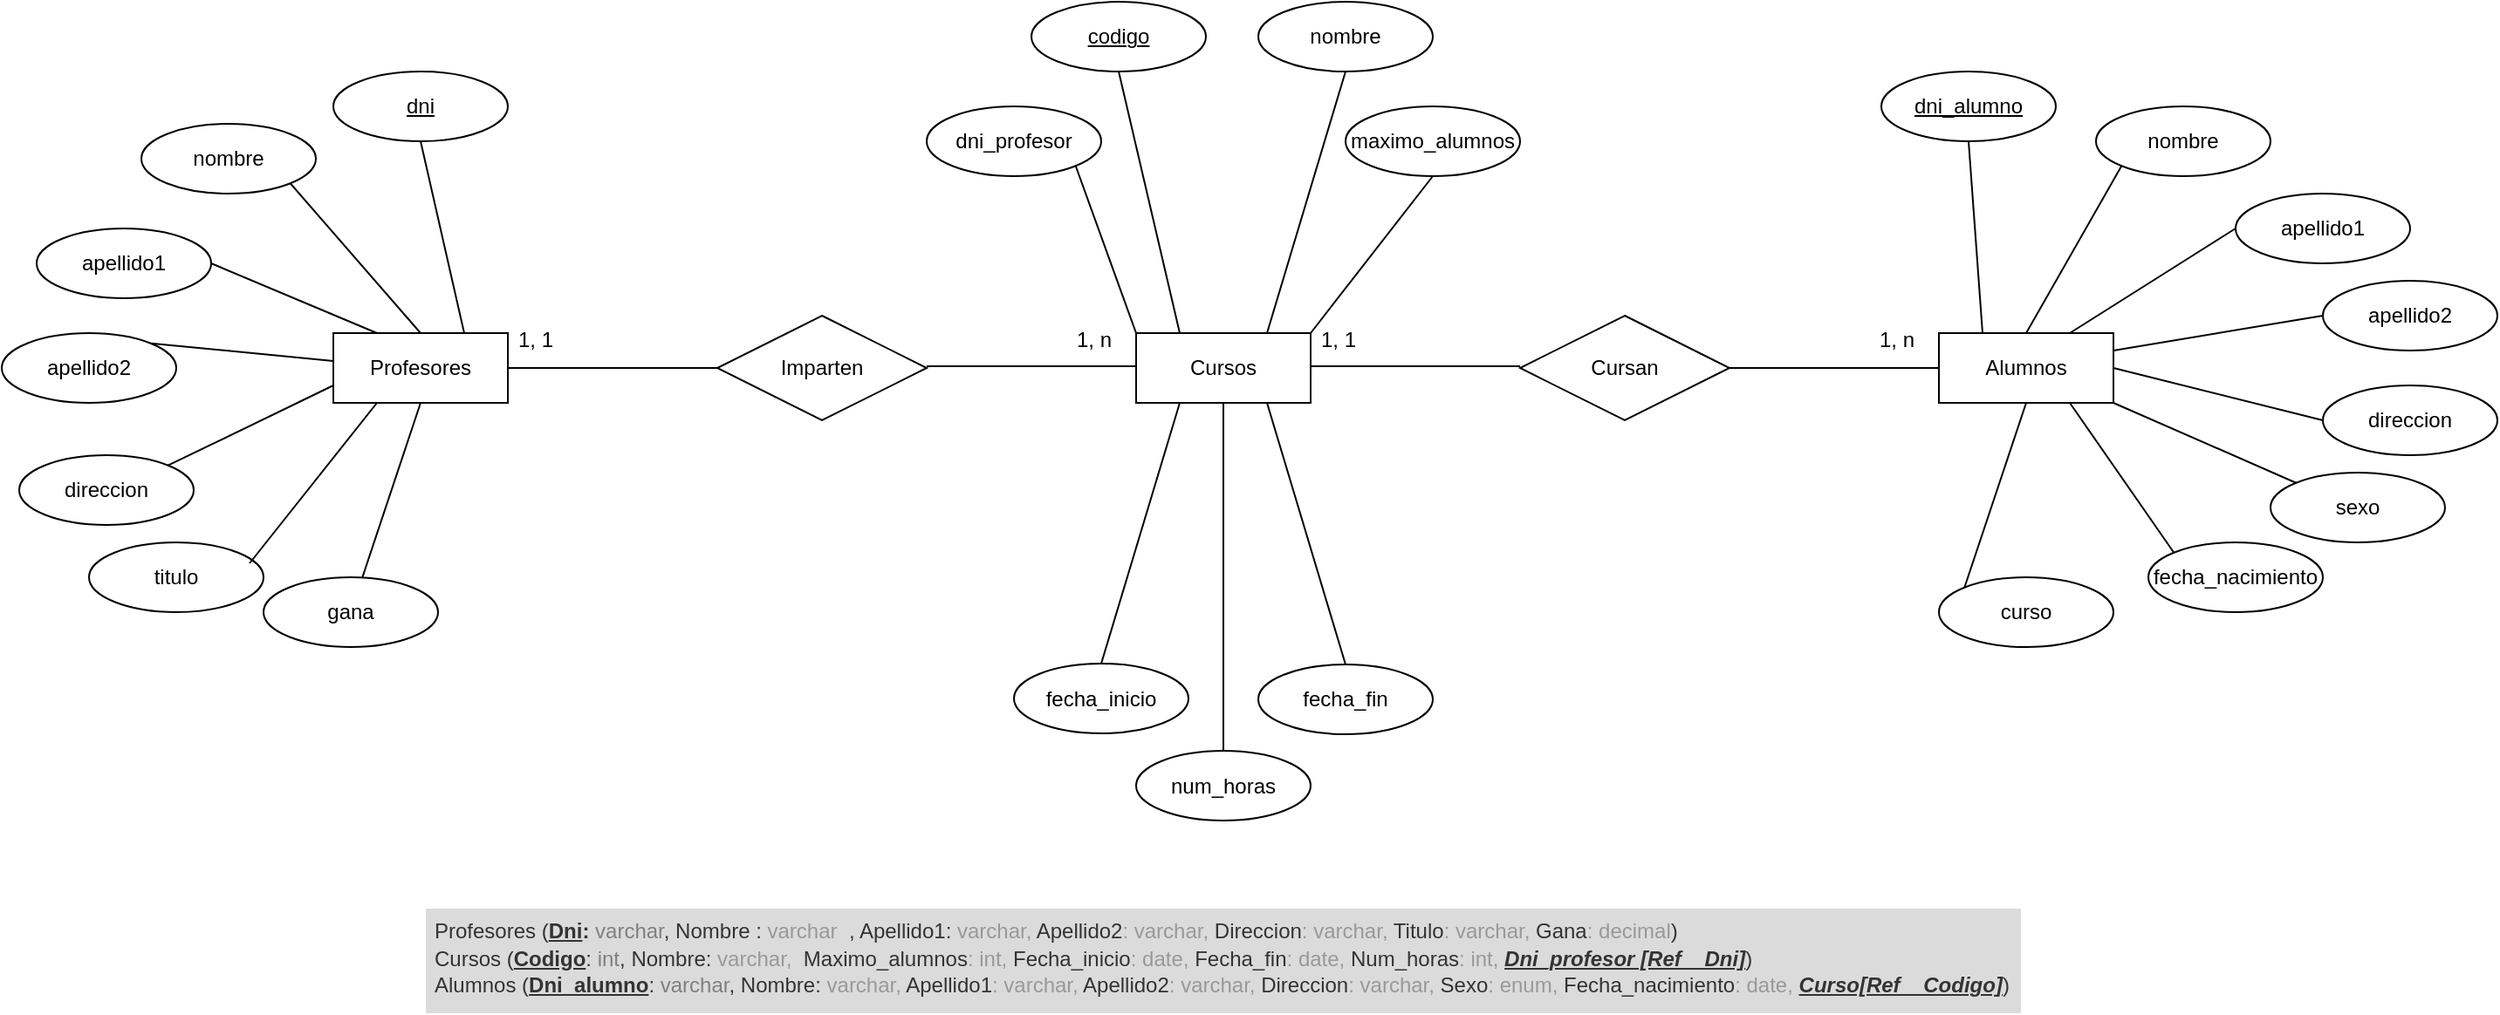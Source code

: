 <mxfile version="22.0.6" type="github">
  <diagram name="Página-1" id="2CQoVCVP6fd2iuCTIXWH">
    <mxGraphModel dx="2261" dy="750" grid="1" gridSize="10" guides="1" tooltips="1" connect="1" arrows="1" fold="1" page="1" pageScale="1" pageWidth="827" pageHeight="1169" math="0" shadow="0">
      <root>
        <mxCell id="0" />
        <mxCell id="1" parent="0" />
        <mxCell id="UxU2Tyadm_hnb6VutLP0-1" value="Profesores" style="whiteSpace=wrap;html=1;align=center;" vertex="1" parent="1">
          <mxGeometry x="-160" y="330" width="100" height="40" as="geometry" />
        </mxCell>
        <mxCell id="UxU2Tyadm_hnb6VutLP0-2" value="Cursos" style="whiteSpace=wrap;html=1;align=center;" vertex="1" parent="1">
          <mxGeometry x="300" y="330" width="100" height="40" as="geometry" />
        </mxCell>
        <mxCell id="UxU2Tyadm_hnb6VutLP0-3" value="Alumnos" style="whiteSpace=wrap;html=1;align=center;" vertex="1" parent="1">
          <mxGeometry x="760" y="330" width="100" height="40" as="geometry" />
        </mxCell>
        <mxCell id="UxU2Tyadm_hnb6VutLP0-4" value="dni" style="ellipse;whiteSpace=wrap;html=1;align=center;fontStyle=4;" vertex="1" parent="1">
          <mxGeometry x="-160" y="180" width="100" height="40" as="geometry" />
        </mxCell>
        <mxCell id="UxU2Tyadm_hnb6VutLP0-6" value="nombre" style="ellipse;whiteSpace=wrap;html=1;align=center;" vertex="1" parent="1">
          <mxGeometry x="-270" y="210" width="100" height="40" as="geometry" />
        </mxCell>
        <mxCell id="UxU2Tyadm_hnb6VutLP0-8" value="apellido1" style="ellipse;whiteSpace=wrap;html=1;align=center;" vertex="1" parent="1">
          <mxGeometry x="-330" y="270" width="100" height="40" as="geometry" />
        </mxCell>
        <mxCell id="UxU2Tyadm_hnb6VutLP0-9" value="apellido2" style="ellipse;whiteSpace=wrap;html=1;align=center;" vertex="1" parent="1">
          <mxGeometry x="-350" y="330" width="100" height="40" as="geometry" />
        </mxCell>
        <mxCell id="UxU2Tyadm_hnb6VutLP0-10" value="direccion" style="ellipse;whiteSpace=wrap;html=1;align=center;" vertex="1" parent="1">
          <mxGeometry x="-340" y="400" width="100" height="40" as="geometry" />
        </mxCell>
        <mxCell id="UxU2Tyadm_hnb6VutLP0-11" value="titulo" style="ellipse;whiteSpace=wrap;html=1;align=center;" vertex="1" parent="1">
          <mxGeometry x="-300" y="450" width="100" height="40" as="geometry" />
        </mxCell>
        <mxCell id="UxU2Tyadm_hnb6VutLP0-12" value="gana" style="ellipse;whiteSpace=wrap;html=1;align=center;" vertex="1" parent="1">
          <mxGeometry x="-200" y="470" width="100" height="40" as="geometry" />
        </mxCell>
        <mxCell id="UxU2Tyadm_hnb6VutLP0-13" value="codigo" style="ellipse;whiteSpace=wrap;html=1;align=center;fontStyle=4;" vertex="1" parent="1">
          <mxGeometry x="240" y="140" width="100" height="40" as="geometry" />
        </mxCell>
        <mxCell id="UxU2Tyadm_hnb6VutLP0-14" value="nombre" style="ellipse;whiteSpace=wrap;html=1;align=center;" vertex="1" parent="1">
          <mxGeometry x="370" y="140" width="100" height="40" as="geometry" />
        </mxCell>
        <mxCell id="UxU2Tyadm_hnb6VutLP0-15" value="dni_profesor" style="ellipse;whiteSpace=wrap;html=1;align=center;" vertex="1" parent="1">
          <mxGeometry x="180" y="200" width="100" height="40" as="geometry" />
        </mxCell>
        <mxCell id="UxU2Tyadm_hnb6VutLP0-16" value="maximo_alumnos" style="ellipse;whiteSpace=wrap;html=1;align=center;" vertex="1" parent="1">
          <mxGeometry x="420" y="200" width="100" height="40" as="geometry" />
        </mxCell>
        <mxCell id="UxU2Tyadm_hnb6VutLP0-17" value="fecha_inicio" style="ellipse;whiteSpace=wrap;html=1;align=center;" vertex="1" parent="1">
          <mxGeometry x="230" y="519.5" width="100" height="40" as="geometry" />
        </mxCell>
        <mxCell id="UxU2Tyadm_hnb6VutLP0-18" value="fecha_fin" style="ellipse;whiteSpace=wrap;html=1;align=center;" vertex="1" parent="1">
          <mxGeometry x="370" y="520" width="100" height="40" as="geometry" />
        </mxCell>
        <mxCell id="UxU2Tyadm_hnb6VutLP0-19" value="num_horas" style="ellipse;whiteSpace=wrap;html=1;align=center;" vertex="1" parent="1">
          <mxGeometry x="300" y="569.5" width="100" height="40" as="geometry" />
        </mxCell>
        <mxCell id="UxU2Tyadm_hnb6VutLP0-20" value="dni_alumno" style="ellipse;whiteSpace=wrap;html=1;align=center;fontStyle=4;" vertex="1" parent="1">
          <mxGeometry x="727" y="180" width="100" height="40" as="geometry" />
        </mxCell>
        <mxCell id="UxU2Tyadm_hnb6VutLP0-21" value="nombre" style="ellipse;whiteSpace=wrap;html=1;align=center;" vertex="1" parent="1">
          <mxGeometry x="850" y="200" width="100" height="40" as="geometry" />
        </mxCell>
        <mxCell id="UxU2Tyadm_hnb6VutLP0-22" value="apellido1" style="ellipse;whiteSpace=wrap;html=1;align=center;" vertex="1" parent="1">
          <mxGeometry x="930" y="250" width="100" height="40" as="geometry" />
        </mxCell>
        <mxCell id="UxU2Tyadm_hnb6VutLP0-23" value="apellido2" style="ellipse;whiteSpace=wrap;html=1;align=center;" vertex="1" parent="1">
          <mxGeometry x="980" y="300" width="100" height="40" as="geometry" />
        </mxCell>
        <mxCell id="UxU2Tyadm_hnb6VutLP0-24" value="direccion" style="ellipse;whiteSpace=wrap;html=1;align=center;" vertex="1" parent="1">
          <mxGeometry x="980" y="360" width="100" height="40" as="geometry" />
        </mxCell>
        <mxCell id="UxU2Tyadm_hnb6VutLP0-25" value="sexo" style="ellipse;whiteSpace=wrap;html=1;align=center;" vertex="1" parent="1">
          <mxGeometry x="950" y="410" width="100" height="40" as="geometry" />
        </mxCell>
        <mxCell id="UxU2Tyadm_hnb6VutLP0-26" value="fecha_nacimiento" style="ellipse;whiteSpace=wrap;html=1;align=center;" vertex="1" parent="1">
          <mxGeometry x="880" y="450" width="100" height="40" as="geometry" />
        </mxCell>
        <mxCell id="UxU2Tyadm_hnb6VutLP0-27" value="curso" style="ellipse;whiteSpace=wrap;html=1;align=center;" vertex="1" parent="1">
          <mxGeometry x="760" y="470" width="100" height="40" as="geometry" />
        </mxCell>
        <mxCell id="UxU2Tyadm_hnb6VutLP0-28" value="Imparten" style="shape=rhombus;perimeter=rhombusPerimeter;whiteSpace=wrap;html=1;align=center;" vertex="1" parent="1">
          <mxGeometry x="60" y="320" width="120" height="60" as="geometry" />
        </mxCell>
        <mxCell id="UxU2Tyadm_hnb6VutLP0-29" value="Cursan" style="shape=rhombus;perimeter=rhombusPerimeter;whiteSpace=wrap;html=1;align=center;" vertex="1" parent="1">
          <mxGeometry x="520" y="320" width="120" height="60" as="geometry" />
        </mxCell>
        <mxCell id="UxU2Tyadm_hnb6VutLP0-30" value="" style="endArrow=none;html=1;rounded=0;exitX=1;exitY=0.5;exitDx=0;exitDy=0;entryX=0;entryY=0.5;entryDx=0;entryDy=0;" edge="1" parent="1" source="UxU2Tyadm_hnb6VutLP0-1" target="UxU2Tyadm_hnb6VutLP0-28">
          <mxGeometry relative="1" as="geometry">
            <mxPoint x="330" y="390" as="sourcePoint" />
            <mxPoint x="490" y="390" as="targetPoint" />
          </mxGeometry>
        </mxCell>
        <mxCell id="UxU2Tyadm_hnb6VutLP0-31" value="" style="endArrow=none;html=1;rounded=0;exitX=1;exitY=0.5;exitDx=0;exitDy=0;entryX=0;entryY=0.5;entryDx=0;entryDy=0;" edge="1" parent="1">
          <mxGeometry relative="1" as="geometry">
            <mxPoint x="180" y="349" as="sourcePoint" />
            <mxPoint x="300" y="349" as="targetPoint" />
          </mxGeometry>
        </mxCell>
        <mxCell id="UxU2Tyadm_hnb6VutLP0-32" value="" style="endArrow=none;html=1;rounded=0;exitX=1;exitY=0.5;exitDx=0;exitDy=0;entryX=0;entryY=0.5;entryDx=0;entryDy=0;" edge="1" parent="1">
          <mxGeometry relative="1" as="geometry">
            <mxPoint x="400" y="349" as="sourcePoint" />
            <mxPoint x="520" y="349" as="targetPoint" />
          </mxGeometry>
        </mxCell>
        <mxCell id="UxU2Tyadm_hnb6VutLP0-33" value="" style="endArrow=none;html=1;rounded=0;exitX=1;exitY=0.5;exitDx=0;exitDy=0;entryX=0;entryY=0.5;entryDx=0;entryDy=0;" edge="1" parent="1">
          <mxGeometry relative="1" as="geometry">
            <mxPoint x="640" y="350" as="sourcePoint" />
            <mxPoint x="760" y="350" as="targetPoint" />
          </mxGeometry>
        </mxCell>
        <mxCell id="UxU2Tyadm_hnb6VutLP0-34" value="1, 1" style="text;strokeColor=none;fillColor=none;spacingLeft=4;spacingRight=4;overflow=hidden;rotatable=0;points=[[0,0.5],[1,0.5]];portConstraint=eastwest;fontSize=12;whiteSpace=wrap;html=1;" vertex="1" parent="1">
          <mxGeometry x="-60" y="320" width="40" height="30" as="geometry" />
        </mxCell>
        <mxCell id="UxU2Tyadm_hnb6VutLP0-35" value="1, n" style="text;strokeColor=none;fillColor=none;spacingLeft=4;spacingRight=4;overflow=hidden;rotatable=0;points=[[0,0.5],[1,0.5]];portConstraint=eastwest;fontSize=12;whiteSpace=wrap;html=1;" vertex="1" parent="1">
          <mxGeometry x="260" y="320" width="40" height="30" as="geometry" />
        </mxCell>
        <mxCell id="UxU2Tyadm_hnb6VutLP0-36" value="1, 1" style="text;strokeColor=none;fillColor=none;spacingLeft=4;spacingRight=4;overflow=hidden;rotatable=0;points=[[0,0.5],[1,0.5]];portConstraint=eastwest;fontSize=12;whiteSpace=wrap;html=1;" vertex="1" parent="1">
          <mxGeometry x="400" y="320" width="40" height="30" as="geometry" />
        </mxCell>
        <mxCell id="UxU2Tyadm_hnb6VutLP0-37" value="1, n" style="text;strokeColor=none;fillColor=none;spacingLeft=4;spacingRight=4;overflow=hidden;rotatable=0;points=[[0,0.5],[1,0.5]];portConstraint=eastwest;fontSize=12;whiteSpace=wrap;html=1;" vertex="1" parent="1">
          <mxGeometry x="720" y="320" width="40" height="30" as="geometry" />
        </mxCell>
        <mxCell id="UxU2Tyadm_hnb6VutLP0-39" value="" style="endArrow=none;html=1;rounded=0;exitX=0.5;exitY=1;exitDx=0;exitDy=0;entryX=0.75;entryY=0;entryDx=0;entryDy=0;" edge="1" parent="1" source="UxU2Tyadm_hnb6VutLP0-4" target="UxU2Tyadm_hnb6VutLP0-1">
          <mxGeometry relative="1" as="geometry">
            <mxPoint x="330" y="390" as="sourcePoint" />
            <mxPoint x="490" y="390" as="targetPoint" />
          </mxGeometry>
        </mxCell>
        <mxCell id="UxU2Tyadm_hnb6VutLP0-40" value="" style="endArrow=none;html=1;rounded=0;exitX=1;exitY=1;exitDx=0;exitDy=0;entryX=0.5;entryY=0;entryDx=0;entryDy=0;" edge="1" parent="1" source="UxU2Tyadm_hnb6VutLP0-6" target="UxU2Tyadm_hnb6VutLP0-1">
          <mxGeometry relative="1" as="geometry">
            <mxPoint x="-100" y="230" as="sourcePoint" />
            <mxPoint x="-75" y="340" as="targetPoint" />
          </mxGeometry>
        </mxCell>
        <mxCell id="UxU2Tyadm_hnb6VutLP0-41" value="" style="endArrow=none;html=1;rounded=0;exitX=1;exitY=0.5;exitDx=0;exitDy=0;entryX=0.25;entryY=0;entryDx=0;entryDy=0;" edge="1" parent="1" source="UxU2Tyadm_hnb6VutLP0-8" target="UxU2Tyadm_hnb6VutLP0-1">
          <mxGeometry relative="1" as="geometry">
            <mxPoint x="-175" y="254" as="sourcePoint" />
            <mxPoint x="-100" y="340" as="targetPoint" />
          </mxGeometry>
        </mxCell>
        <mxCell id="UxU2Tyadm_hnb6VutLP0-42" value="" style="endArrow=none;html=1;rounded=0;exitX=1;exitY=0;exitDx=0;exitDy=0;" edge="1" parent="1" source="UxU2Tyadm_hnb6VutLP0-9">
          <mxGeometry relative="1" as="geometry">
            <mxPoint x="-190" y="300" as="sourcePoint" />
            <mxPoint x="-160" y="346" as="targetPoint" />
          </mxGeometry>
        </mxCell>
        <mxCell id="UxU2Tyadm_hnb6VutLP0-43" value="" style="endArrow=none;html=1;rounded=0;exitX=1;exitY=0;exitDx=0;exitDy=0;" edge="1" parent="1" source="UxU2Tyadm_hnb6VutLP0-10">
          <mxGeometry relative="1" as="geometry">
            <mxPoint x="-215" y="356" as="sourcePoint" />
            <mxPoint x="-160" y="360" as="targetPoint" />
          </mxGeometry>
        </mxCell>
        <mxCell id="UxU2Tyadm_hnb6VutLP0-44" value="" style="endArrow=none;html=1;rounded=0;exitX=0.92;exitY=0.3;exitDx=0;exitDy=0;exitPerimeter=0;entryX=0.25;entryY=1;entryDx=0;entryDy=0;" edge="1" parent="1" source="UxU2Tyadm_hnb6VutLP0-11" target="UxU2Tyadm_hnb6VutLP0-1">
          <mxGeometry relative="1" as="geometry">
            <mxPoint x="-205" y="416" as="sourcePoint" />
            <mxPoint x="-150" y="370" as="targetPoint" />
          </mxGeometry>
        </mxCell>
        <mxCell id="UxU2Tyadm_hnb6VutLP0-45" value="" style="endArrow=none;html=1;rounded=0;entryX=0.5;entryY=1;entryDx=0;entryDy=0;" edge="1" parent="1" source="UxU2Tyadm_hnb6VutLP0-12" target="UxU2Tyadm_hnb6VutLP0-1">
          <mxGeometry relative="1" as="geometry">
            <mxPoint x="-208" y="472" as="sourcePoint" />
            <mxPoint x="-125" y="380" as="targetPoint" />
          </mxGeometry>
        </mxCell>
        <mxCell id="UxU2Tyadm_hnb6VutLP0-46" value="" style="endArrow=none;html=1;rounded=0;exitX=1;exitY=1;exitDx=0;exitDy=0;entryX=0;entryY=0;entryDx=0;entryDy=0;" edge="1" parent="1" source="UxU2Tyadm_hnb6VutLP0-15" target="UxU2Tyadm_hnb6VutLP0-2">
          <mxGeometry relative="1" as="geometry">
            <mxPoint x="330" y="390" as="sourcePoint" />
            <mxPoint x="490" y="390" as="targetPoint" />
          </mxGeometry>
        </mxCell>
        <mxCell id="UxU2Tyadm_hnb6VutLP0-47" value="" style="endArrow=none;html=1;rounded=0;exitX=0.5;exitY=1;exitDx=0;exitDy=0;entryX=0.25;entryY=0;entryDx=0;entryDy=0;" edge="1" parent="1" source="UxU2Tyadm_hnb6VutLP0-13" target="UxU2Tyadm_hnb6VutLP0-2">
          <mxGeometry relative="1" as="geometry">
            <mxPoint x="275" y="244" as="sourcePoint" />
            <mxPoint x="335" y="340" as="targetPoint" />
          </mxGeometry>
        </mxCell>
        <mxCell id="UxU2Tyadm_hnb6VutLP0-48" value="" style="endArrow=none;html=1;rounded=0;exitX=0.5;exitY=1;exitDx=0;exitDy=0;entryX=0.75;entryY=0;entryDx=0;entryDy=0;" edge="1" parent="1" source="UxU2Tyadm_hnb6VutLP0-14" target="UxU2Tyadm_hnb6VutLP0-2">
          <mxGeometry relative="1" as="geometry">
            <mxPoint x="340" y="184" as="sourcePoint" />
            <mxPoint x="360" y="340" as="targetPoint" />
          </mxGeometry>
        </mxCell>
        <mxCell id="UxU2Tyadm_hnb6VutLP0-49" value="" style="endArrow=none;html=1;rounded=0;exitX=0.5;exitY=1;exitDx=0;exitDy=0;entryX=1;entryY=0;entryDx=0;entryDy=0;" edge="1" parent="1" source="UxU2Tyadm_hnb6VutLP0-16" target="UxU2Tyadm_hnb6VutLP0-2">
          <mxGeometry relative="1" as="geometry">
            <mxPoint x="415" y="190" as="sourcePoint" />
            <mxPoint x="385" y="340" as="targetPoint" />
          </mxGeometry>
        </mxCell>
        <mxCell id="UxU2Tyadm_hnb6VutLP0-50" value="" style="endArrow=none;html=1;rounded=0;exitX=0.25;exitY=1;exitDx=0;exitDy=0;entryX=0.5;entryY=0;entryDx=0;entryDy=0;" edge="1" parent="1" source="UxU2Tyadm_hnb6VutLP0-2" target="UxU2Tyadm_hnb6VutLP0-17">
          <mxGeometry relative="1" as="geometry">
            <mxPoint x="460" y="250" as="sourcePoint" />
            <mxPoint x="410" y="340" as="targetPoint" />
          </mxGeometry>
        </mxCell>
        <mxCell id="UxU2Tyadm_hnb6VutLP0-51" value="" style="endArrow=none;html=1;rounded=0;exitX=0.5;exitY=1;exitDx=0;exitDy=0;" edge="1" parent="1" source="UxU2Tyadm_hnb6VutLP0-2" target="UxU2Tyadm_hnb6VutLP0-19">
          <mxGeometry relative="1" as="geometry">
            <mxPoint x="335" y="380" as="sourcePoint" />
            <mxPoint x="290" y="530" as="targetPoint" />
          </mxGeometry>
        </mxCell>
        <mxCell id="UxU2Tyadm_hnb6VutLP0-52" value="" style="endArrow=none;html=1;rounded=0;exitX=0.75;exitY=1;exitDx=0;exitDy=0;entryX=0.5;entryY=0;entryDx=0;entryDy=0;" edge="1" parent="1" source="UxU2Tyadm_hnb6VutLP0-2" target="UxU2Tyadm_hnb6VutLP0-18">
          <mxGeometry relative="1" as="geometry">
            <mxPoint x="360" y="380" as="sourcePoint" />
            <mxPoint x="360" y="580" as="targetPoint" />
          </mxGeometry>
        </mxCell>
        <mxCell id="UxU2Tyadm_hnb6VutLP0-54" value="" style="endArrow=none;html=1;rounded=0;exitX=0.5;exitY=1;exitDx=0;exitDy=0;entryX=0.25;entryY=0;entryDx=0;entryDy=0;" edge="1" parent="1" source="UxU2Tyadm_hnb6VutLP0-20" target="UxU2Tyadm_hnb6VutLP0-3">
          <mxGeometry relative="1" as="geometry">
            <mxPoint x="-100" y="230" as="sourcePoint" />
            <mxPoint x="-75" y="340" as="targetPoint" />
          </mxGeometry>
        </mxCell>
        <mxCell id="UxU2Tyadm_hnb6VutLP0-55" value="" style="endArrow=none;html=1;rounded=0;exitX=0;exitY=1;exitDx=0;exitDy=0;entryX=0.5;entryY=0;entryDx=0;entryDy=0;" edge="1" parent="1" source="UxU2Tyadm_hnb6VutLP0-21" target="UxU2Tyadm_hnb6VutLP0-3">
          <mxGeometry relative="1" as="geometry">
            <mxPoint x="800" y="230" as="sourcePoint" />
            <mxPoint x="795" y="340" as="targetPoint" />
          </mxGeometry>
        </mxCell>
        <mxCell id="UxU2Tyadm_hnb6VutLP0-56" value="" style="endArrow=none;html=1;rounded=0;exitX=0;exitY=0.5;exitDx=0;exitDy=0;entryX=0.75;entryY=0;entryDx=0;entryDy=0;" edge="1" parent="1" source="UxU2Tyadm_hnb6VutLP0-22" target="UxU2Tyadm_hnb6VutLP0-3">
          <mxGeometry relative="1" as="geometry">
            <mxPoint x="875" y="244" as="sourcePoint" />
            <mxPoint x="820" y="340" as="targetPoint" />
          </mxGeometry>
        </mxCell>
        <mxCell id="UxU2Tyadm_hnb6VutLP0-57" value="" style="endArrow=none;html=1;rounded=0;exitX=0;exitY=0.5;exitDx=0;exitDy=0;entryX=1;entryY=0.25;entryDx=0;entryDy=0;" edge="1" parent="1" source="UxU2Tyadm_hnb6VutLP0-23" target="UxU2Tyadm_hnb6VutLP0-3">
          <mxGeometry relative="1" as="geometry">
            <mxPoint x="900" y="280" as="sourcePoint" />
            <mxPoint x="845" y="340" as="targetPoint" />
          </mxGeometry>
        </mxCell>
        <mxCell id="UxU2Tyadm_hnb6VutLP0-58" value="" style="endArrow=none;html=1;rounded=0;exitX=0;exitY=0.5;exitDx=0;exitDy=0;entryX=1;entryY=0.5;entryDx=0;entryDy=0;" edge="1" parent="1" source="UxU2Tyadm_hnb6VutLP0-24" target="UxU2Tyadm_hnb6VutLP0-3">
          <mxGeometry relative="1" as="geometry">
            <mxPoint x="900" y="340" as="sourcePoint" />
            <mxPoint x="870" y="350" as="targetPoint" />
          </mxGeometry>
        </mxCell>
        <mxCell id="UxU2Tyadm_hnb6VutLP0-59" value="" style="endArrow=none;html=1;rounded=0;exitX=0;exitY=0;exitDx=0;exitDy=0;entryX=1;entryY=1;entryDx=0;entryDy=0;" edge="1" parent="1" source="UxU2Tyadm_hnb6VutLP0-25" target="UxU2Tyadm_hnb6VutLP0-3">
          <mxGeometry relative="1" as="geometry">
            <mxPoint x="900" y="390" as="sourcePoint" />
            <mxPoint x="870" y="360" as="targetPoint" />
          </mxGeometry>
        </mxCell>
        <mxCell id="UxU2Tyadm_hnb6VutLP0-60" value="" style="endArrow=none;html=1;rounded=0;exitX=0;exitY=0;exitDx=0;exitDy=0;entryX=0.75;entryY=1;entryDx=0;entryDy=0;" edge="1" parent="1" source="UxU2Tyadm_hnb6VutLP0-26" target="UxU2Tyadm_hnb6VutLP0-3">
          <mxGeometry relative="1" as="geometry">
            <mxPoint x="915" y="436" as="sourcePoint" />
            <mxPoint x="870" y="380" as="targetPoint" />
          </mxGeometry>
        </mxCell>
        <mxCell id="UxU2Tyadm_hnb6VutLP0-61" value="" style="endArrow=none;html=1;rounded=0;exitX=0;exitY=0;exitDx=0;exitDy=0;entryX=0.5;entryY=1;entryDx=0;entryDy=0;" edge="1" parent="1" source="UxU2Tyadm_hnb6VutLP0-27" target="UxU2Tyadm_hnb6VutLP0-3">
          <mxGeometry relative="1" as="geometry">
            <mxPoint x="925" y="496" as="sourcePoint" />
            <mxPoint x="845" y="380" as="targetPoint" />
          </mxGeometry>
        </mxCell>
        <mxCell id="UxU2Tyadm_hnb6VutLP0-62" value="&lt;h1 style=&quot;line-height: 150%;&quot;&gt;&lt;div style=&quot;border-color: var(--border-color); font-size: 12px; line-height: 130%;&quot;&gt;&lt;font style=&quot;border-color: var(--border-color);&quot;&gt;&lt;span style=&quot;border-color: var(--border-color);&quot;&gt;&lt;span style=&quot;border-color: var(--border-color);&quot;&gt;&lt;span style=&quot;font-weight: 400;&quot;&gt;Profesores (&lt;/span&gt;&lt;u style=&quot;&quot;&gt;D&lt;/u&gt;&lt;u style=&quot;&quot;&gt;ni&lt;/u&gt;&lt;/span&gt;&lt;span style=&quot;border-color: var(--border-color);&quot;&gt;:&lt;/span&gt;&lt;font style=&quot;font-weight: 400; border-color: var(--border-color);&quot; color=&quot;#808080&quot;&gt;&amp;nbsp;varchar&lt;/font&gt;&lt;span style=&quot;font-weight: 400;&quot;&gt;, Nombre : &lt;font color=&quot;#999999&quot;&gt;varchar&lt;/font&gt;&lt;/span&gt;&lt;span style=&quot;font-weight: 400;&quot;&gt;&lt;font color=&quot;#999999&quot;&gt;&amp;nbsp; &lt;/font&gt;, Apellido1: &lt;font color=&quot;#999999&quot;&gt;varchar, &lt;/font&gt;Apellido2&lt;font color=&quot;#999999&quot;&gt;: varchar, &lt;/font&gt;Direccion&lt;font color=&quot;#999999&quot;&gt;: varchar, &lt;/font&gt;Titulo&lt;font color=&quot;#999999&quot;&gt;: varchar, &lt;/font&gt;Gana&lt;font color=&quot;#999999&quot;&gt;: decimal&lt;/font&gt;&lt;/span&gt;&lt;span style=&quot;font-weight: 400;&quot;&gt;)&lt;/span&gt;&lt;br&gt;&lt;/span&gt;&lt;/font&gt;&lt;/div&gt;&lt;div style=&quot;border-color: var(--border-color); font-size: 12px; line-height: 130%;&quot;&gt;&lt;font style=&quot;border-color: var(--border-color);&quot;&gt;&lt;span style=&quot;border-color: var(--border-color);&quot;&gt;&lt;span style=&quot;border-color: var(--border-color);&quot;&gt;&lt;span style=&quot;font-weight: 400;&quot;&gt;Cursos (&lt;/span&gt;&lt;u&gt;Codigo&lt;/u&gt;&lt;/span&gt;&lt;span style=&quot;font-weight: 400; border-color: var(--border-color);&quot;&gt;: &lt;font color=&quot;#808080&quot;&gt;int&lt;/font&gt;&lt;/span&gt;&lt;span style=&quot;border-color: var(--border-color);&quot;&gt;&lt;span style=&quot;font-weight: 400;&quot;&gt;, Nombre: &lt;/span&gt;&lt;font style=&quot;font-weight: 400;&quot; color=&quot;#999999&quot;&gt;varchar,&amp;nbsp; &lt;/font&gt;&lt;font style=&quot;font-weight: 400;&quot;&gt;Maximo_alumnos&lt;/font&gt;&lt;font style=&quot;font-weight: 400;&quot; color=&quot;#999999&quot;&gt;: int, &lt;/font&gt;&lt;font style=&quot;font-weight: 400;&quot;&gt;F&lt;/font&gt;&lt;font style=&quot;font-weight: 400;&quot;&gt;echa_inicio&lt;/font&gt;&lt;font style=&quot;font-weight: 400;&quot; color=&quot;#999999&quot;&gt;: date, &lt;/font&gt;&lt;font style=&quot;font-weight: 400;&quot;&gt;F&lt;/font&gt;&lt;font style=&quot;font-weight: 400;&quot;&gt;echa_fin&lt;/font&gt;&lt;font style=&quot;font-weight: 400;&quot; color=&quot;#999999&quot;&gt;: date, &lt;/font&gt;&lt;font style=&quot;font-weight: 400;&quot;&gt;N&lt;/font&gt;&lt;font style=&quot;font-weight: 400;&quot;&gt;um_horas&lt;/font&gt;&lt;font style=&quot;font-weight: 400;&quot; color=&quot;#999999&quot;&gt;: int, &lt;/font&gt;&lt;font style=&quot;&quot;&gt;&lt;i&gt;&lt;u&gt;Dni_profesor [Ref__Dni]&lt;/u&gt;&lt;/i&gt;&lt;/font&gt;&lt;/span&gt;&lt;span style=&quot;border-color: var(--border-color);&quot;&gt;&lt;span style=&quot;font-weight: 400;&quot;&gt;)&amp;nbsp;&lt;/span&gt;&lt;/span&gt;&lt;/span&gt;&lt;/font&gt;&lt;/div&gt;&lt;div style=&quot;border-color: var(--border-color); font-size: 12px; line-height: 130%;&quot;&gt;&lt;font style=&quot;border-color: var(--border-color);&quot;&gt;&lt;span style=&quot;border-color: var(--border-color);&quot;&gt;&lt;span style=&quot;font-weight: 400;&quot;&gt;Alumnos (&lt;/span&gt;&lt;u&gt;Dni_alumno&lt;/u&gt;&lt;/span&gt;&lt;span style=&quot;font-weight: 400;&quot;&gt;: &lt;font color=&quot;#808080&quot;&gt;varchar&lt;/font&gt;&lt;/span&gt;&lt;b style=&quot;font-weight: 400; border-color: var(--border-color);&quot;&gt;,&lt;/b&gt;&lt;span style=&quot;font-weight: 400;&quot;&gt;&amp;nbsp;Nombre: &lt;/span&gt;&lt;font style=&quot;font-weight: 400;&quot; color=&quot;#999999&quot;&gt;varchar, &lt;/font&gt;&lt;span style=&quot;font-weight: 400;&quot;&gt;Apellido1&lt;/span&gt;&lt;font style=&quot;font-weight: 400;&quot; color=&quot;#999999&quot;&gt;: varchar, &lt;/font&gt;&lt;span style=&quot;font-weight: 400;&quot;&gt;Apellido2&lt;/span&gt;&lt;font style=&quot;font-weight: 400;&quot; color=&quot;#999999&quot;&gt;: varchar, &lt;/font&gt;&lt;span style=&quot;font-weight: 400;&quot;&gt;Direccion&lt;/span&gt;&lt;font style=&quot;font-weight: 400;&quot; color=&quot;#999999&quot;&gt;: varchar, &lt;/font&gt;&lt;span style=&quot;font-weight: 400;&quot;&gt;Sexo&lt;/span&gt;&lt;font style=&quot;font-weight: 400;&quot; color=&quot;#999999&quot;&gt;: enum, &lt;/font&gt;&lt;span style=&quot;font-weight: 400;&quot;&gt;Fecha_nacimiento&lt;/span&gt;&lt;span style=&quot;color: rgb(153, 153, 153); font-weight: 400;&quot;&gt;: date, &lt;/span&gt;&lt;u style=&quot;&quot;&gt;&lt;i style=&quot;&quot;&gt;Curso[Ref__Codigo]&lt;/i&gt;&lt;/u&gt;&lt;span style=&quot;font-weight: 400;&quot;&gt;)&amp;nbsp;&lt;/span&gt;&lt;/font&gt;&lt;/div&gt;&lt;div style=&quot;border-color: var(--border-color); font-size: 12px; line-height: 130%;&quot;&gt;&lt;br&gt;&lt;/div&gt;&lt;/h1&gt;" style="text;html=1;strokeColor=none;fillColor=#dbdbdb;spacing=5;spacingTop=-20;whiteSpace=wrap;overflow=hidden;rounded=0;fontColor=#333333;" vertex="1" parent="1">
          <mxGeometry x="-107" y="660" width="914" height="60" as="geometry" />
        </mxCell>
      </root>
    </mxGraphModel>
  </diagram>
</mxfile>
